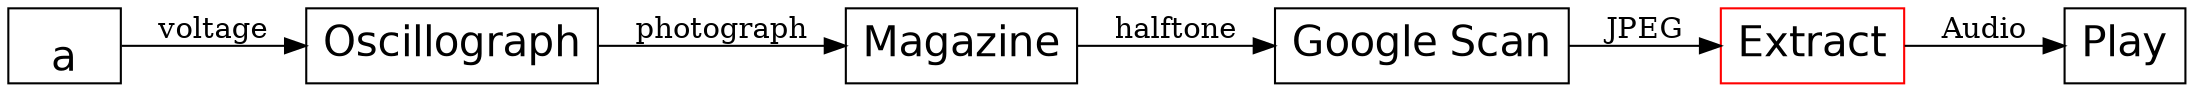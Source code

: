 digraph {
  rankdir = LR
  node [ shape = rect
        fontname = helvetica
        fontsize = 20]
  a [ image = "microphone.png" labelloc = b]
  b [ label = "Oscillograph"]
  c [ label = "Magazine"]
  d [ label = "Google Scan"]
  e [ label = "Extract"]
  f [ label = "Play"]
  a -> b [ label = "voltage"]
  b -> c [ label = "photograph"]
  c -> d [ label = "halftone"]
  d -> e [ label = "JPEG"]
  e -> f [ label = "Audio"]
  e [color = red ]
}
